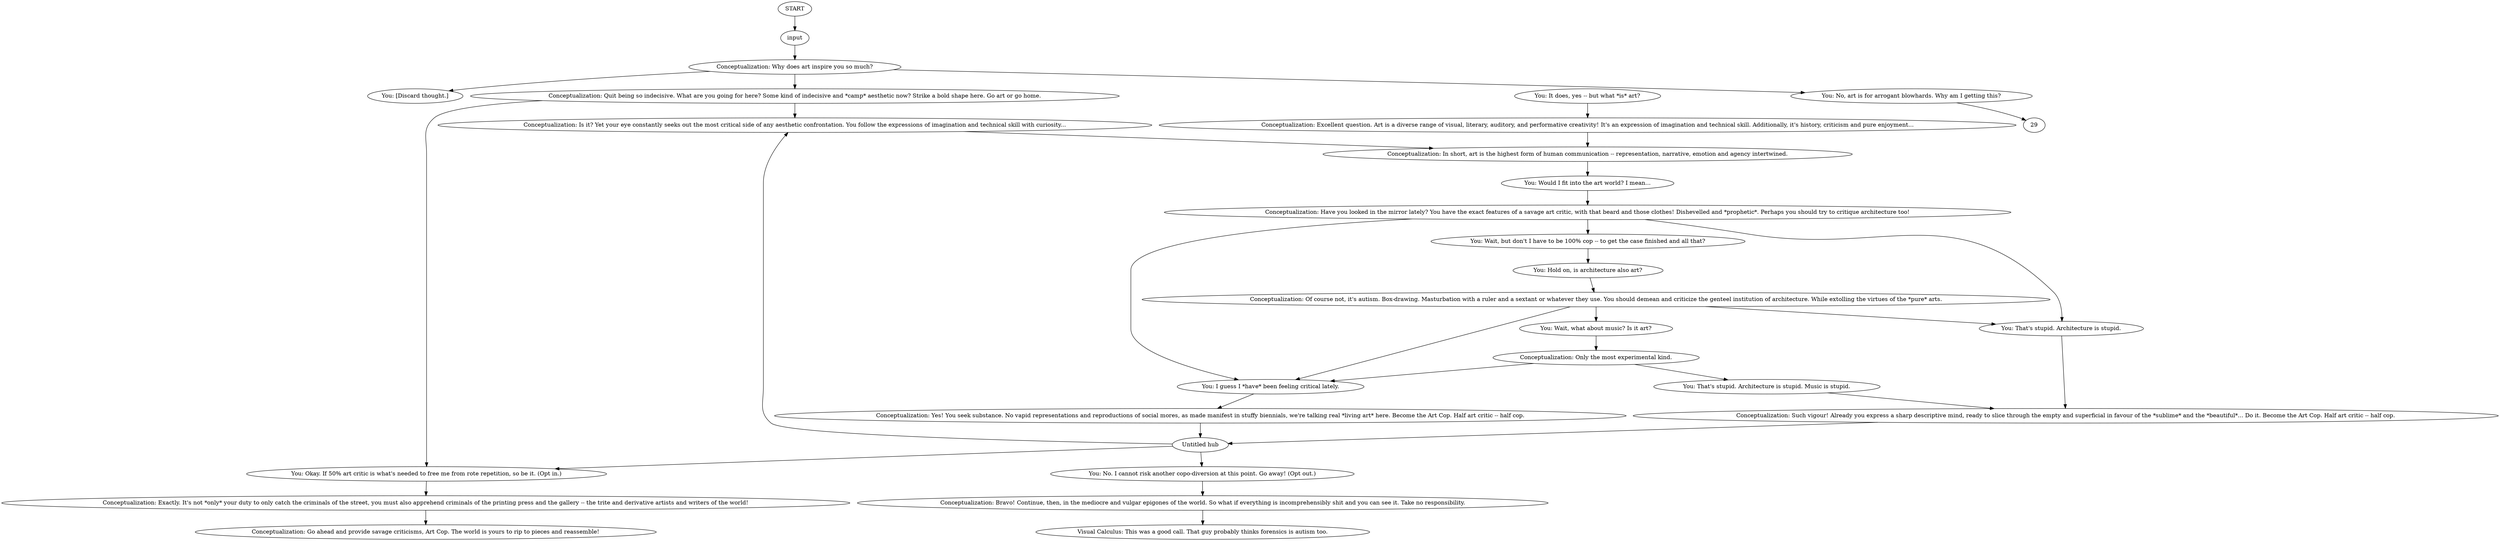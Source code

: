 # THOUGHT / ART COP
# Conceptualization is really interested in your Art Cop ideas
# ==================================================
digraph G {
	  0 [label="START"];
	  1 [label="input"];
	  2 [label="You: Wait, what about music? Is it art?"];
	  3 [label="Conceptualization: Why does art inspire you so much?"];
	  4 [label="You: No, art is for arrogant blowhards. Why am I getting this?"];
	  5 [label="Conceptualization: Of course not, it's autism. Box-drawing. Masturbation with a ruler and a sextant or whatever they use. You should demean and criticize the genteel institution of architecture. While extolling the virtues of the *pure* arts."];
	  6 [label="Conceptualization: Such vigour! Already you express a sharp descriptive mind, ready to slice through the empty and superficial in favour of the *sublime* and the *beautiful*... Do it. Become the Art Cop. Half art critic -- half cop."];
	  7 [label="Conceptualization: Excellent question. Art is a diverse range of visual, literary, auditory, and performative creativity! It's an expression of imagination and technical skill. Additionally, it's history, criticism and pure enjoyment..."];
	  8 [label="Conceptualization: Bravo! Continue, then, in the mediocre and vulgar epigones of the world. So what if everything is incomprehensibly shit and you can see it. Take no responsibility."];
	  9 [label="Conceptualization: Yes! You seek substance. No vapid representations and reproductions of social mores, as made manifest in stuffy biennials, we're talking real *living art* here. Become the Art Cop. Half art critic -- half cop."];
	  10 [label="Conceptualization: Have you looked in the mirror lately? You have the exact features of a savage art critic, with that beard and those clothes! Dishevelled and *prophetic*. Perhaps you should try to critique architecture too!"];
	  11 [label="Visual Calculus: This was a good call. That guy probably thinks forensics is autism too."];
	  12 [label="Conceptualization: Only the most experimental kind."];
	  13 [label="Conceptualization: In short, art is the highest form of human communication -- representation, narrative, emotion and agency intertwined."];
	  14 [label="Conceptualization: Go ahead and provide savage criticisms, Art Cop. The world is yours to rip to pieces and reassemble!"];
	  15 [label="You: [Discard thought.]"];
	  16 [label="Conceptualization: Exactly. It's not *only* your duty to only catch the criminals of the street, you must also apprehend criminals of the printing press and the gallery -- the trite and derivative artists and writers of the world!"];
	  17 [label="You: That's stupid. Architecture is stupid."];
	  18 [label="You: Would I fit into the art world? I mean..."];
	  19 [label="You: That's stupid. Architecture is stupid. Music is stupid."];
	  20 [label="Untitled hub"];
	  21 [label="You: Okay. If 50% art critic is what's needed to free me from rote repetition, so be it. (Opt in.)"];
	  22 [label="You: I guess I *have* been feeling critical lately."];
	  23 [label="You: It does, yes -- but what *is* art?"];
	  24 [label="Conceptualization: Quit being so indecisive. What are you going for here? Some kind of indecisive and *camp* aesthetic now? Strike a bold shape here. Go art or go home."];
	  25 [label="You: Hold on, is architecture also art?"];
	  26 [label="You: Wait, but don't I have to be 100% cop -- to get the case finished and all that?"];
	  27 [label="You: No. I cannot risk another copo-diversion at this point. Go away! (Opt out.)"];
	  28 [label="Conceptualization: Is it? Yet your eye constantly seeks out the most critical side of any aesthetic confrontation. You follow the expressions of imagination and technical skill with curiosity..."];
	  0 -> 1
	  1 -> 3
	  2 -> 12
	  3 -> 24
	  3 -> 4
	  3 -> 15
	  4 -> 29
	  5 -> 17
	  5 -> 2
	  5 -> 22
	  6 -> 20
	  7 -> 13
	  8 -> 11
	  9 -> 20
	  10 -> 17
	  10 -> 26
	  10 -> 22
	  12 -> 19
	  12 -> 22
	  13 -> 18
	  16 -> 14
	  17 -> 6
	  18 -> 10
	  19 -> 6
	  20 -> 27
	  20 -> 28
	  20 -> 21
	  21 -> 16
	  22 -> 9
	  23 -> 7
	  24 -> 28
	  24 -> 21
	  25 -> 5
	  26 -> 25
	  27 -> 8
	  28 -> 13
}

